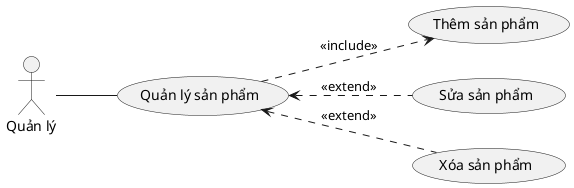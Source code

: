 @startuml ManageProduct
left to right direction

actor :Quản lý: as Manager

usecase ManageProduct as "Quản lý sản phẩm"
usecase CreateProduct as "Thêm sản phẩm"
usecase EditProduct as "Sửa sản phẩm"
usecase DeleteProduct as "Xóa sản phẩm"

Manager -- ManageProduct
ManageProduct ..> CreateProduct : <<include>>
ManageProduct <.. EditProduct : <<extend>>
ManageProduct <.. DeleteProduct : <<extend>>
@enduml